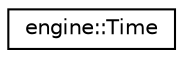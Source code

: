 digraph "Graphical Class Hierarchy"
{
  edge [fontname="Helvetica",fontsize="10",labelfontname="Helvetica",labelfontsize="10"];
  node [fontname="Helvetica",fontsize="10",shape=record];
  rankdir="LR";
  Node1 [label="engine::Time",height=0.2,width=0.4,color="black", fillcolor="white", style="filled",URL="$classengine_1_1_time.html"];
}
